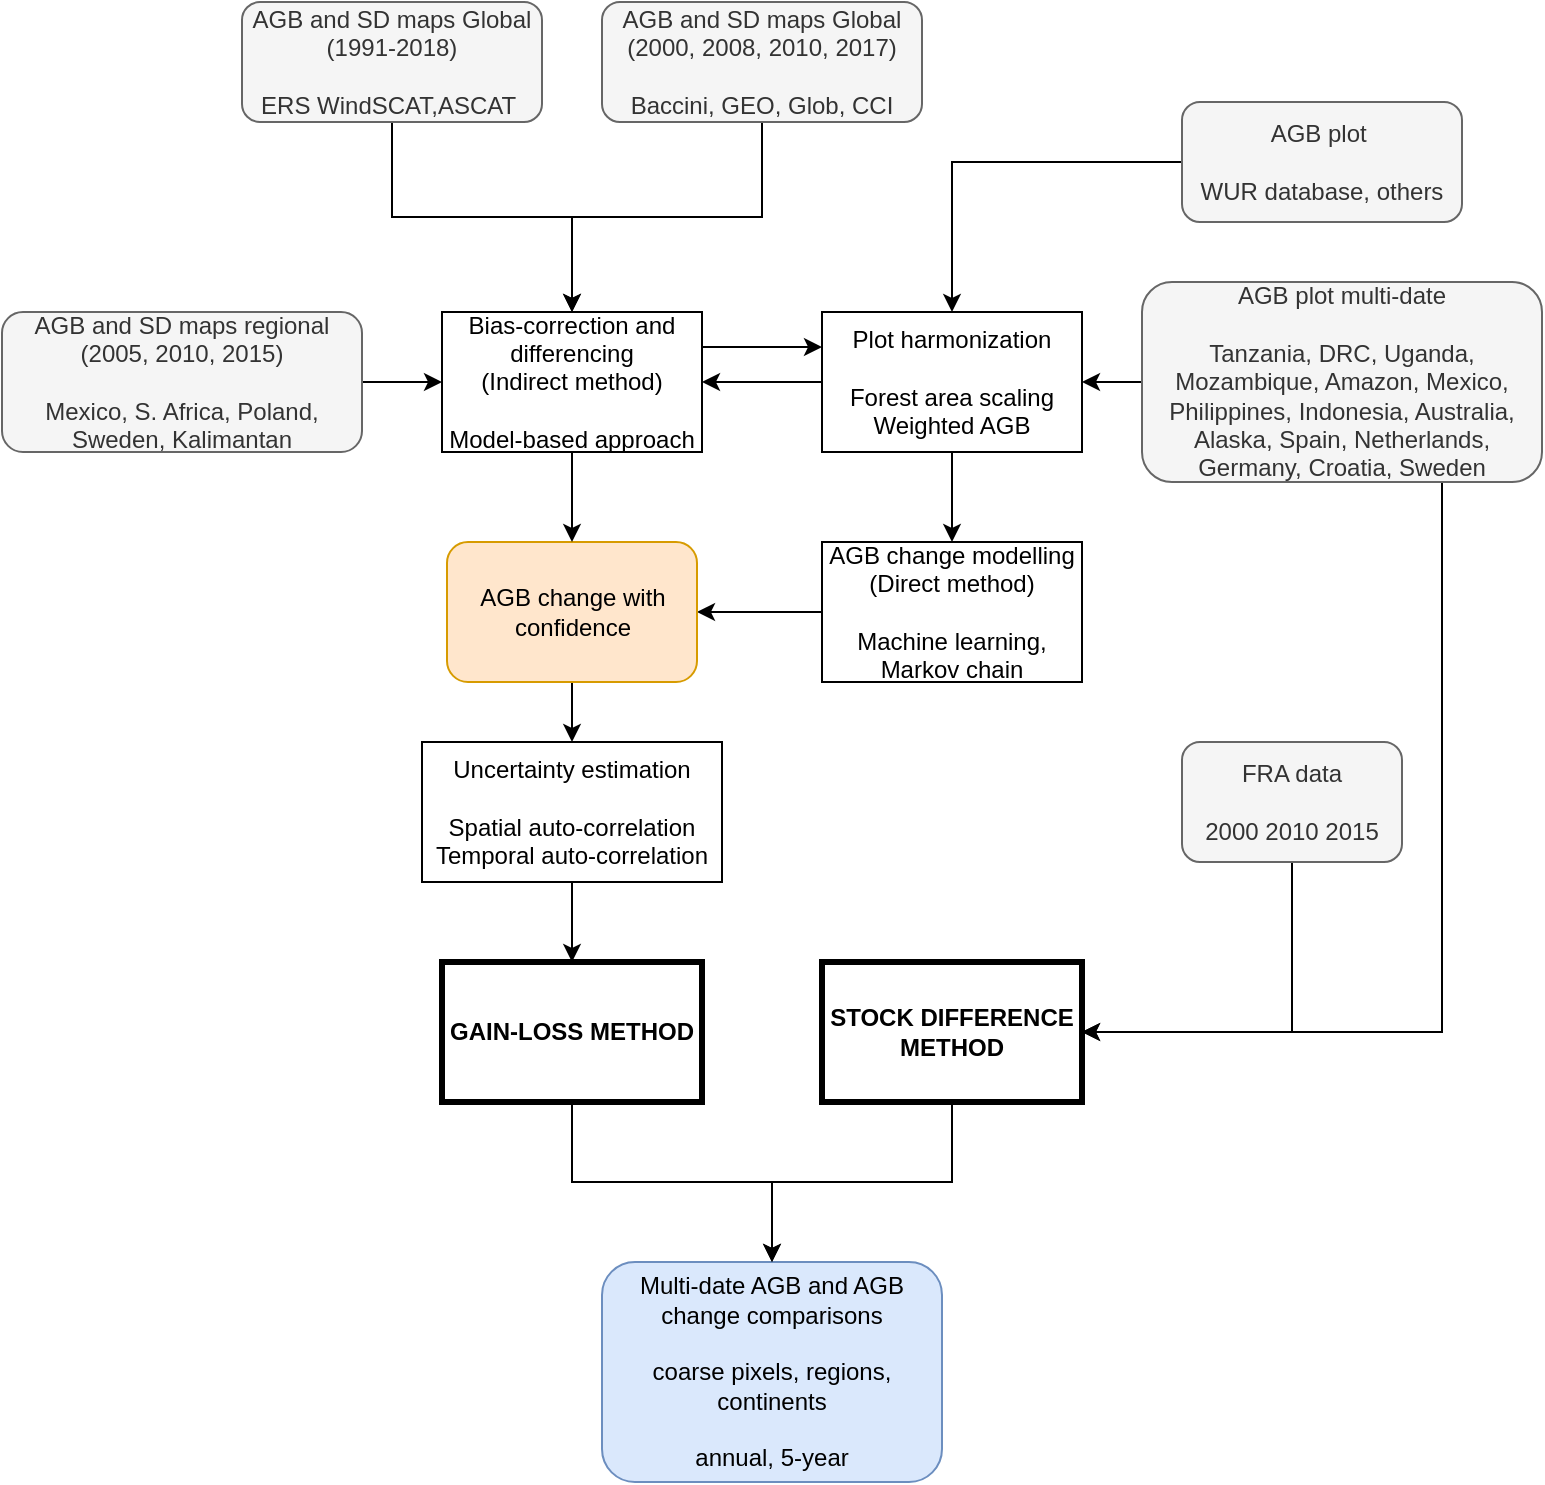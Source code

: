 <mxfile version="13.4.0" type="github">
  <diagram id="UiZ92aOFfSZIfiMHlA4H" name="Page-1">
    <mxGraphModel dx="1221" dy="668" grid="1" gridSize="10" guides="1" tooltips="1" connect="1" arrows="1" fold="1" page="1" pageScale="1" pageWidth="850" pageHeight="1100" math="0" shadow="0">
      <root>
        <mxCell id="0" />
        <mxCell id="1" parent="0" />
        <mxCell id="YI0aZgSimd2LB83yqrj3-54" style="edgeStyle=orthogonalEdgeStyle;rounded=0;orthogonalLoop=1;jettySize=auto;html=1;exitX=0;exitY=0.5;exitDx=0;exitDy=0;entryX=1;entryY=0.5;entryDx=0;entryDy=0;fontColor=#D5E8D4;" edge="1" parent="1" source="dIMfR6t1zzbhHHMH2o8x-1" target="YI0aZgSimd2LB83yqrj3-37">
          <mxGeometry relative="1" as="geometry" />
        </mxCell>
        <mxCell id="dIMfR6t1zzbhHHMH2o8x-1" value="AGB change modelling&lt;br&gt;(Direct method)&lt;br&gt;&lt;br&gt;Machine learning, Markov chain" style="rounded=0;whiteSpace=wrap;html=1;" parent="1" vertex="1">
          <mxGeometry x="480" y="330" width="130" height="70" as="geometry" />
        </mxCell>
        <mxCell id="YI0aZgSimd2LB83yqrj3-23" style="edgeStyle=orthogonalEdgeStyle;rounded=0;orthogonalLoop=1;jettySize=auto;html=1;exitX=0.5;exitY=1;exitDx=0;exitDy=0;entryX=0.5;entryY=0;entryDx=0;entryDy=0;" edge="1" parent="1" source="dIMfR6t1zzbhHHMH2o8x-3" target="YI0aZgSimd2LB83yqrj3-3">
          <mxGeometry relative="1" as="geometry" />
        </mxCell>
        <mxCell id="dIMfR6t1zzbhHHMH2o8x-3" value="AGB and SD maps Global &lt;br&gt;(1991-2018)&lt;br&gt;&lt;br&gt;ERS WindSCAT,ASCAT&amp;nbsp;" style="rounded=1;whiteSpace=wrap;html=1;fillColor=#f5f5f5;strokeColor=#666666;fontColor=#333333;" parent="1" vertex="1">
          <mxGeometry x="190" y="60" width="150" height="60" as="geometry" />
        </mxCell>
        <mxCell id="YI0aZgSimd2LB83yqrj3-25" style="edgeStyle=orthogonalEdgeStyle;rounded=0;orthogonalLoop=1;jettySize=auto;html=1;exitX=0.5;exitY=1;exitDx=0;exitDy=0;entryX=0.5;entryY=0;entryDx=0;entryDy=0;" edge="1" parent="1" source="dIMfR6t1zzbhHHMH2o8x-4" target="YI0aZgSimd2LB83yqrj3-3">
          <mxGeometry relative="1" as="geometry" />
        </mxCell>
        <mxCell id="dIMfR6t1zzbhHHMH2o8x-4" value="AGB and SD maps Global &lt;br&gt;(2000, 2008, 2010, 2017)&lt;br&gt;&lt;br&gt;Baccini, GEO, Glob, CCI" style="rounded=1;whiteSpace=wrap;html=1;fillColor=#f5f5f5;strokeColor=#666666;fontColor=#333333;" parent="1" vertex="1">
          <mxGeometry x="370" y="60" width="160" height="60" as="geometry" />
        </mxCell>
        <mxCell id="YI0aZgSimd2LB83yqrj3-50" style="edgeStyle=orthogonalEdgeStyle;rounded=0;orthogonalLoop=1;jettySize=auto;html=1;exitX=1;exitY=0.5;exitDx=0;exitDy=0;entryX=0;entryY=0.5;entryDx=0;entryDy=0;fontColor=#D5E8D4;" edge="1" parent="1" source="YI0aZgSimd2LB83yqrj3-1" target="YI0aZgSimd2LB83yqrj3-3">
          <mxGeometry relative="1" as="geometry" />
        </mxCell>
        <mxCell id="YI0aZgSimd2LB83yqrj3-1" value="AGB and SD maps regional&lt;br&gt;(2005, 2010, 2015)&lt;br&gt;&lt;br&gt;Mexico, S. Africa, Poland, Sweden, Kalimantan" style="rounded=1;whiteSpace=wrap;html=1;fillColor=#f5f5f5;strokeColor=#666666;fontColor=#333333;" vertex="1" parent="1">
          <mxGeometry x="70" y="215" width="180" height="70" as="geometry" />
        </mxCell>
        <mxCell id="YI0aZgSimd2LB83yqrj3-38" style="edgeStyle=orthogonalEdgeStyle;rounded=0;orthogonalLoop=1;jettySize=auto;html=1;exitX=1;exitY=0.25;exitDx=0;exitDy=0;entryX=0;entryY=0.25;entryDx=0;entryDy=0;" edge="1" parent="1" source="YI0aZgSimd2LB83yqrj3-3" target="YI0aZgSimd2LB83yqrj3-15">
          <mxGeometry relative="1" as="geometry" />
        </mxCell>
        <mxCell id="YI0aZgSimd2LB83yqrj3-3" value="Bias-correction and differencing &lt;br&gt;(Indirect method)&lt;br&gt;&lt;br&gt;Model-based approach" style="rounded=0;whiteSpace=wrap;html=1;" vertex="1" parent="1">
          <mxGeometry x="290" y="215" width="130" height="70" as="geometry" />
        </mxCell>
        <mxCell id="YI0aZgSimd2LB83yqrj3-16" style="edgeStyle=orthogonalEdgeStyle;rounded=0;orthogonalLoop=1;jettySize=auto;html=1;exitX=0;exitY=0.5;exitDx=0;exitDy=0;entryX=1;entryY=0.5;entryDx=0;entryDy=0;" edge="1" parent="1" source="YI0aZgSimd2LB83yqrj3-6" target="YI0aZgSimd2LB83yqrj3-15">
          <mxGeometry relative="1" as="geometry" />
        </mxCell>
        <mxCell id="YI0aZgSimd2LB83yqrj3-52" style="edgeStyle=orthogonalEdgeStyle;rounded=0;orthogonalLoop=1;jettySize=auto;html=1;exitX=0.75;exitY=1;exitDx=0;exitDy=0;entryX=1;entryY=0.5;entryDx=0;entryDy=0;fontColor=#D5E8D4;" edge="1" parent="1" source="YI0aZgSimd2LB83yqrj3-6" target="YI0aZgSimd2LB83yqrj3-12">
          <mxGeometry relative="1" as="geometry" />
        </mxCell>
        <mxCell id="YI0aZgSimd2LB83yqrj3-6" value="AGB plot multi-date&lt;br&gt;&lt;br&gt;Tanzania, DRC, Uganda, Mozambique, Amazon, Mexico, Philippines, Indonesia, Australia, Alaska, Spain, Netherlands, Germany, Croatia, Sweden" style="rounded=1;whiteSpace=wrap;html=1;fillColor=#f5f5f5;strokeColor=#666666;fontColor=#333333;" vertex="1" parent="1">
          <mxGeometry x="640" y="200" width="200" height="100" as="geometry" />
        </mxCell>
        <mxCell id="YI0aZgSimd2LB83yqrj3-34" style="edgeStyle=orthogonalEdgeStyle;rounded=0;orthogonalLoop=1;jettySize=auto;html=1;exitX=0.5;exitY=1;exitDx=0;exitDy=0;entryX=1;entryY=0.5;entryDx=0;entryDy=0;" edge="1" parent="1" source="YI0aZgSimd2LB83yqrj3-7" target="YI0aZgSimd2LB83yqrj3-12">
          <mxGeometry relative="1" as="geometry" />
        </mxCell>
        <mxCell id="YI0aZgSimd2LB83yqrj3-7" value="FRA data&lt;br&gt;&lt;br&gt;2000 2010 2015" style="rounded=1;whiteSpace=wrap;html=1;fillColor=#f5f5f5;strokeColor=#666666;fontColor=#333333;" vertex="1" parent="1">
          <mxGeometry x="660" y="430" width="110" height="60" as="geometry" />
        </mxCell>
        <mxCell id="YI0aZgSimd2LB83yqrj3-43" style="edgeStyle=orthogonalEdgeStyle;rounded=0;orthogonalLoop=1;jettySize=auto;html=1;exitX=0.5;exitY=1;exitDx=0;exitDy=0;entryX=0.5;entryY=0;entryDx=0;entryDy=0;" edge="1" parent="1" source="YI0aZgSimd2LB83yqrj3-9" target="YI0aZgSimd2LB83yqrj3-11">
          <mxGeometry relative="1" as="geometry" />
        </mxCell>
        <mxCell id="YI0aZgSimd2LB83yqrj3-9" value="Uncertainty estimation&lt;br&gt;&lt;br&gt;Spatial auto-correlation&lt;br&gt;Temporal auto-correlation" style="rounded=0;whiteSpace=wrap;html=1;" vertex="1" parent="1">
          <mxGeometry x="280" y="430" width="150" height="70" as="geometry" />
        </mxCell>
        <mxCell id="YI0aZgSimd2LB83yqrj3-10" value="Multi-date AGB and AGB change comparisons&lt;br&gt;&lt;br&gt;coarse pixels, regions, continents&lt;br&gt;&lt;br&gt;annual, 5-year" style="rounded=1;whiteSpace=wrap;html=1;fillColor=#dae8fc;strokeColor=#6c8ebf;" vertex="1" parent="1">
          <mxGeometry x="370" y="690" width="170" height="110" as="geometry" />
        </mxCell>
        <mxCell id="YI0aZgSimd2LB83yqrj3-32" style="edgeStyle=orthogonalEdgeStyle;rounded=0;orthogonalLoop=1;jettySize=auto;html=1;exitX=0.5;exitY=1;exitDx=0;exitDy=0;entryX=0.5;entryY=0;entryDx=0;entryDy=0;" edge="1" parent="1" source="YI0aZgSimd2LB83yqrj3-11" target="YI0aZgSimd2LB83yqrj3-10">
          <mxGeometry relative="1" as="geometry" />
        </mxCell>
        <mxCell id="YI0aZgSimd2LB83yqrj3-11" value="GAIN-LOSS METHOD" style="rounded=0;whiteSpace=wrap;html=1;fontStyle=1;strokeWidth=3;" vertex="1" parent="1">
          <mxGeometry x="290" y="540" width="130" height="70" as="geometry" />
        </mxCell>
        <mxCell id="YI0aZgSimd2LB83yqrj3-33" style="edgeStyle=orthogonalEdgeStyle;rounded=0;orthogonalLoop=1;jettySize=auto;html=1;exitX=0.5;exitY=1;exitDx=0;exitDy=0;" edge="1" parent="1" source="YI0aZgSimd2LB83yqrj3-12" target="YI0aZgSimd2LB83yqrj3-10">
          <mxGeometry relative="1" as="geometry" />
        </mxCell>
        <mxCell id="YI0aZgSimd2LB83yqrj3-12" value="STOCK DIFFERENCE METHOD" style="rounded=0;whiteSpace=wrap;html=1;fontStyle=1;strokeWidth=3;" vertex="1" parent="1">
          <mxGeometry x="480" y="540" width="130" height="70" as="geometry" />
        </mxCell>
        <mxCell id="YI0aZgSimd2LB83yqrj3-22" style="edgeStyle=orthogonalEdgeStyle;rounded=0;orthogonalLoop=1;jettySize=auto;html=1;exitX=0;exitY=0.5;exitDx=0;exitDy=0;entryX=1;entryY=0.5;entryDx=0;entryDy=0;" edge="1" parent="1" source="YI0aZgSimd2LB83yqrj3-15" target="YI0aZgSimd2LB83yqrj3-3">
          <mxGeometry relative="1" as="geometry" />
        </mxCell>
        <mxCell id="YI0aZgSimd2LB83yqrj3-53" style="edgeStyle=orthogonalEdgeStyle;rounded=0;orthogonalLoop=1;jettySize=auto;html=1;exitX=0.5;exitY=1;exitDx=0;exitDy=0;entryX=0.5;entryY=0;entryDx=0;entryDy=0;fontColor=#D5E8D4;" edge="1" parent="1" source="YI0aZgSimd2LB83yqrj3-15" target="dIMfR6t1zzbhHHMH2o8x-1">
          <mxGeometry relative="1" as="geometry" />
        </mxCell>
        <mxCell id="YI0aZgSimd2LB83yqrj3-15" value="Plot harmonization&lt;br&gt;&lt;br&gt;Forest area scaling&lt;br&gt;Weighted AGB" style="rounded=0;whiteSpace=wrap;html=1;" vertex="1" parent="1">
          <mxGeometry x="480" y="215" width="130" height="70" as="geometry" />
        </mxCell>
        <mxCell id="YI0aZgSimd2LB83yqrj3-21" style="edgeStyle=orthogonalEdgeStyle;rounded=0;orthogonalLoop=1;jettySize=auto;html=1;exitX=0;exitY=0.5;exitDx=0;exitDy=0;entryX=0.5;entryY=0;entryDx=0;entryDy=0;" edge="1" parent="1" source="YI0aZgSimd2LB83yqrj3-18" target="YI0aZgSimd2LB83yqrj3-15">
          <mxGeometry relative="1" as="geometry" />
        </mxCell>
        <mxCell id="YI0aZgSimd2LB83yqrj3-18" value="AGB plot&amp;nbsp;&lt;br&gt;&lt;br&gt;WUR database, others" style="rounded=1;whiteSpace=wrap;html=1;fillColor=#f5f5f5;strokeColor=#666666;fontColor=#333333;" vertex="1" parent="1">
          <mxGeometry x="660" y="110" width="140" height="60" as="geometry" />
        </mxCell>
        <mxCell id="YI0aZgSimd2LB83yqrj3-44" style="edgeStyle=orthogonalEdgeStyle;rounded=0;orthogonalLoop=1;jettySize=auto;html=1;exitX=0.5;exitY=1;exitDx=0;exitDy=0;entryX=0.5;entryY=0;entryDx=0;entryDy=0;" edge="1" parent="1" source="YI0aZgSimd2LB83yqrj3-37" target="YI0aZgSimd2LB83yqrj3-9">
          <mxGeometry relative="1" as="geometry" />
        </mxCell>
        <mxCell id="YI0aZgSimd2LB83yqrj3-37" value="AGB change with confidence" style="rounded=1;whiteSpace=wrap;html=1;fillColor=#ffe6cc;strokeColor=#d79b00;" vertex="1" parent="1">
          <mxGeometry x="292.5" y="330" width="125" height="70" as="geometry" />
        </mxCell>
        <mxCell id="YI0aZgSimd2LB83yqrj3-39" style="edgeStyle=orthogonalEdgeStyle;rounded=0;orthogonalLoop=1;jettySize=auto;html=1;exitX=0.5;exitY=1;exitDx=0;exitDy=0;entryX=0.5;entryY=0;entryDx=0;entryDy=0;" edge="1" parent="1" source="YI0aZgSimd2LB83yqrj3-3" target="YI0aZgSimd2LB83yqrj3-37">
          <mxGeometry relative="1" as="geometry">
            <mxPoint x="355" y="285" as="sourcePoint" />
            <mxPoint x="355" y="420" as="targetPoint" />
          </mxGeometry>
        </mxCell>
      </root>
    </mxGraphModel>
  </diagram>
</mxfile>
